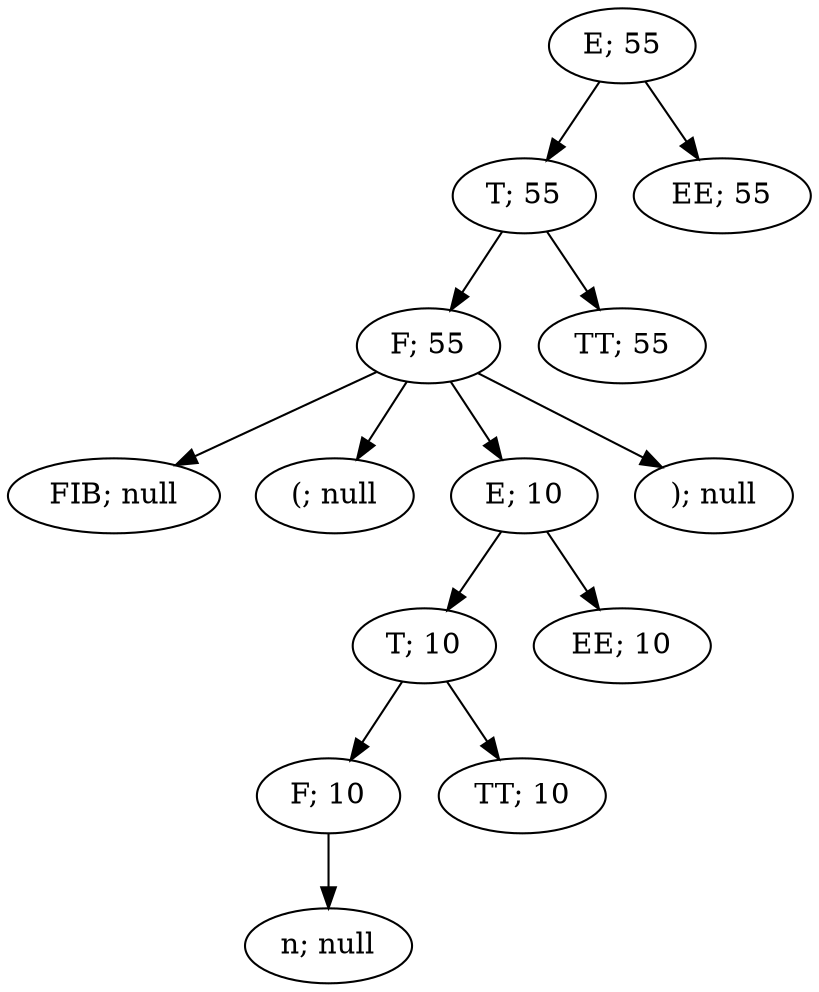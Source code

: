 digraph ParserResult {
"NonTerminal[name=E]_216" [label="E; 55"]
"NonTerminal[name=T]_214" [label="T; 55"]
"NonTerminal[name=E]_216"->"NonTerminal[name=T]_214";
"NonTerminal[name=T]_214" [label="T; 55"]
"NonTerminal[name=F]_212" [label="F; 55"]
"NonTerminal[name=T]_214"->"NonTerminal[name=F]_212";
"NonTerminal[name=F]_212" [label="F; 55"]
"Token{name='FIB', value='fib'}_203" [label="FIB; null"]
"NonTerminal[name=F]_212"->"Token{name='FIB', value='fib'}_203";
"Token{name='FIB', value='fib'}_203" [label="FIB; null"]
"Token{name='(', value='('}_204" [label="(; null"]
"NonTerminal[name=F]_212"->"Token{name='(', value='('}_204";
"Token{name='(', value='('}_204" [label="(; null"]
"NonTerminal[name=E]_210" [label="E; 10"]
"NonTerminal[name=F]_212"->"NonTerminal[name=E]_210";
"NonTerminal[name=E]_210" [label="E; 10"]
"NonTerminal[name=T]_208" [label="T; 10"]
"NonTerminal[name=E]_210"->"NonTerminal[name=T]_208";
"NonTerminal[name=T]_208" [label="T; 10"]
"NonTerminal[name=F]_206" [label="F; 10"]
"NonTerminal[name=T]_208"->"NonTerminal[name=F]_206";
"NonTerminal[name=F]_206" [label="F; 10"]
"Token{name='n', value='10'}_205" [label="n; null"]
"NonTerminal[name=F]_206"->"Token{name='n', value='10'}_205";
"Token{name='n', value='10'}_205" [label="n; null"]
"NonTerminal[name=TT]_207" [label="TT; 10"]
"NonTerminal[name=T]_208"->"NonTerminal[name=TT]_207";
"NonTerminal[name=TT]_207" [label="TT; 10"]
"NonTerminal[name=EE]_209" [label="EE; 10"]
"NonTerminal[name=E]_210"->"NonTerminal[name=EE]_209";
"NonTerminal[name=EE]_209" [label="EE; 10"]
"Token{name=')', value=')'}_211" [label="); null"]
"NonTerminal[name=F]_212"->"Token{name=')', value=')'}_211";
"Token{name=')', value=')'}_211" [label="); null"]
"NonTerminal[name=TT]_213" [label="TT; 55"]
"NonTerminal[name=T]_214"->"NonTerminal[name=TT]_213";
"NonTerminal[name=TT]_213" [label="TT; 55"]
"NonTerminal[name=EE]_215" [label="EE; 55"]
"NonTerminal[name=E]_216"->"NonTerminal[name=EE]_215";
"NonTerminal[name=EE]_215" [label="EE; 55"]
}